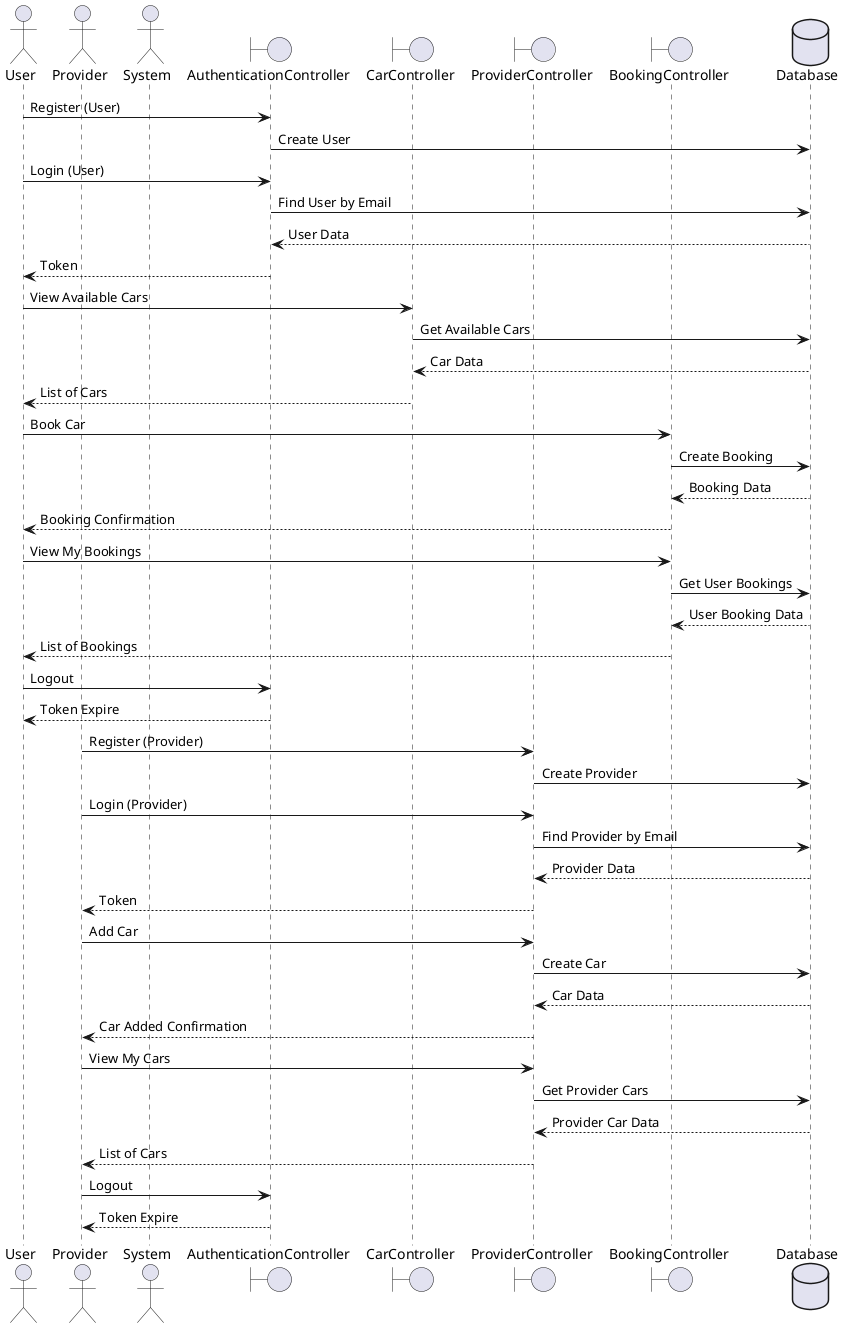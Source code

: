 @startuml

actor User
actor Provider
actor System
boundary AuthenticationController
boundary CarController
boundary ProviderController
boundary BookingController
database Database

User -> AuthenticationController: Register (User)
AuthenticationController -> Database: Create User

User -> AuthenticationController: Login (User)
AuthenticationController -> Database: Find User by Email
Database --> AuthenticationController: User Data
AuthenticationController --> User: Token

User -> CarController: View Available Cars
CarController -> Database: Get Available Cars
Database --> CarController: Car Data
CarController --> User: List of Cars

User -> BookingController: Book Car
BookingController -> Database: Create Booking
Database --> BookingController: Booking Data
BookingController --> User: Booking Confirmation

User -> BookingController: View My Bookings
BookingController -> Database: Get User Bookings
Database --> BookingController: User Booking Data
BookingController --> User: List of Bookings

User -> AuthenticationController: Logout
AuthenticationController --> User: Token Expire

Provider -> ProviderController: Register (Provider)
ProviderController -> Database: Create Provider

Provider -> ProviderController: Login (Provider)
ProviderController -> Database: Find Provider by Email
Database --> ProviderController: Provider Data
ProviderController --> Provider: Token

Provider -> ProviderController: Add Car
ProviderController -> Database: Create Car
Database --> ProviderController: Car Data
ProviderController --> Provider: Car Added Confirmation

Provider -> ProviderController: View My Cars
ProviderController -> Database: Get Provider Cars
Database --> ProviderController: Provider Car Data
ProviderController --> Provider: List of Cars

Provider -> AuthenticationController: Logout
AuthenticationController --> Provider: Token Expire

@enduml
